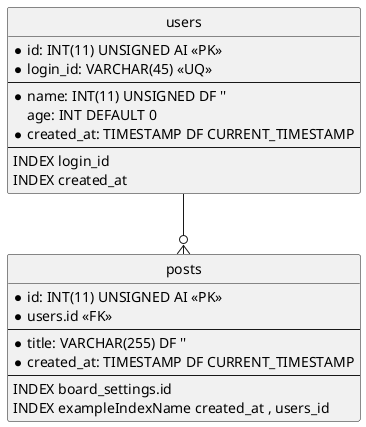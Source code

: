 @startuml
' https://plantuml.com/en/ie-diagram

hide circle
skinparam linetype otrho

entity "users" as u {
    *id: INT(11) UNSIGNED AI <<PK>>
    *login_id: VARCHAR(45) <<UQ>>
    --
    *name: INT(11) UNSIGNED DF ''
    age: INT DEFAULT 0
    *created_at: TIMESTAMP DF CURRENT_TIMESTAMP
    --
    INDEX login_id
    INDEX created_at
}

entity "posts" as p {
    *id: INT(11) UNSIGNED AI <<PK>>
    *users.id <<FK>>
    --
    *title: VARCHAR(255) DF ''
    *created_at: TIMESTAMP DF CURRENT_TIMESTAMP
    --
    INDEX board_settings.id
    INDEX exampleIndexName created_at , users_id
}

' CREATE TABLE IF NOT EXISTS `mydb`.`users`(
' 	`id` INT(11) UNSIGNED NOT NULL AUTO_INCREMENT,
' 	`login_id` VARCHAR(45) NOT NULL,
' 	`name` INT(11) UNSIGNED NOT NULL DEFAULT '',
' 	`age` INT NULL DEFAULT 0,
' 	`created_at` TIMESTAMP NOT NULL DEFAULT CURRENT_TIMESTAMP,
' 	PRIMARY KEY (`id`),
' 	UNIQUE INDEX `UQ_users_login_id` (`login_id` ASC),
' 	INDEX `INDEX_users_login_id` (`login_id`),
' 	INDEX `INDEX_users_created_at` (`created_at`)
' )ENGINE=InnoDB DEFAULT CHARSET=utf8mb4 COLLATE utf8mb4_unicode_ci ;
' 
' CREATE TABLE IF NOT EXISTS `mydb`.`posts`(
' 	`id` INT(11) UNSIGNED NOT NULL AUTO_INCREMENT,
' 	`title` VARCHAR(255) NOT NULL DEFAULT '',
' 	`created_at` TIMESTAMP NOT NULL DEFAULT CURRENT_TIMESTAMP,
' 	`users_id` INT(11) UNSIGNED NOT NULL,
' 	PRIMARY KEY (`id`),
' 	INDEX `INDEX_posts_board_settings.id` (`board_settings_id`),
' 	INDEX `INDEX_posts_created_at` (`created_at`),
' 	CONSTRAINT `FK_posts_users_id`
' 		FOREIGN KEY (`users_id`)
' 		REFERENCES `mydb`.`users` (`id`)
' )ENGINE=InnoDB DEFAULT CHARSET=utf8mb4 COLLATE utf8mb4_unicode_ci ;

u --o{ p
@enduml